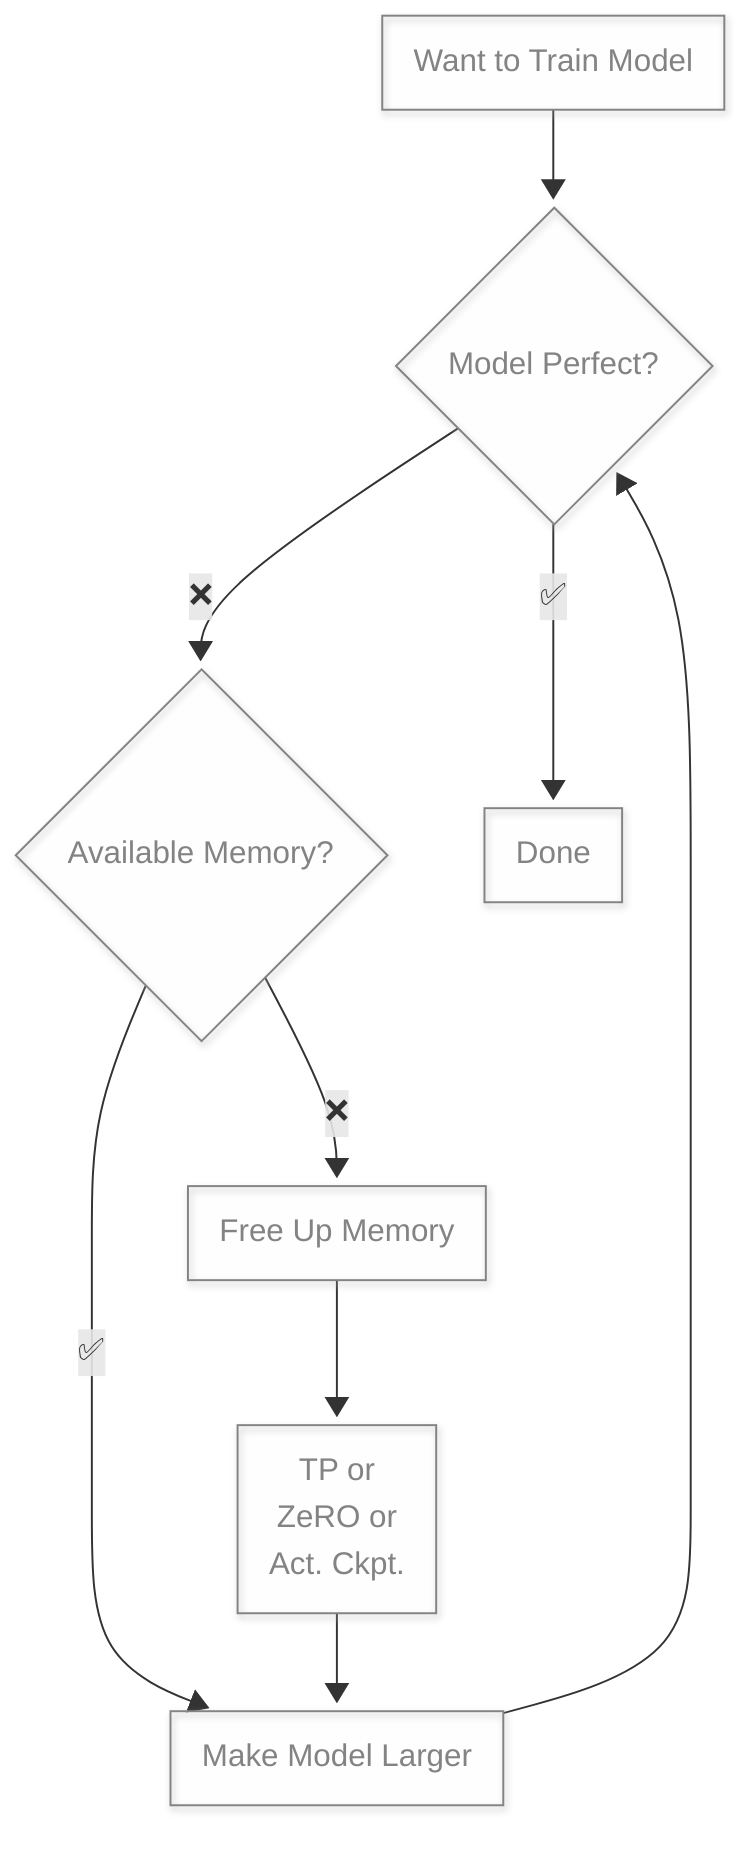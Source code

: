 ---
config:
  layout: dagre
  look: neo
---
flowchart TD
    AA["Want to Train Model"] --> A{"Model Perfect?"}
    A --❌--> M{"Available Memory?"}
    A --> |✅| AD["Done"]
    M --> |✅| MY["Make Model Larger"]
    M --> |❌| ZMP["Free Up Memory"]
    MY --> A
    ZMP --> MP["TP or<br>ZeRO or<br>Act. Ckpt."]
    MP --> MY
classDef text fill:#CCCCCC02,stroke:#838383,stroke-width:0px,color:#838383
classDef block fill:#CCCCCC02,stroke:#838383,stroke-width:1px,color:#838383
class AA,A,M,AD,MY,ZMP,MP block